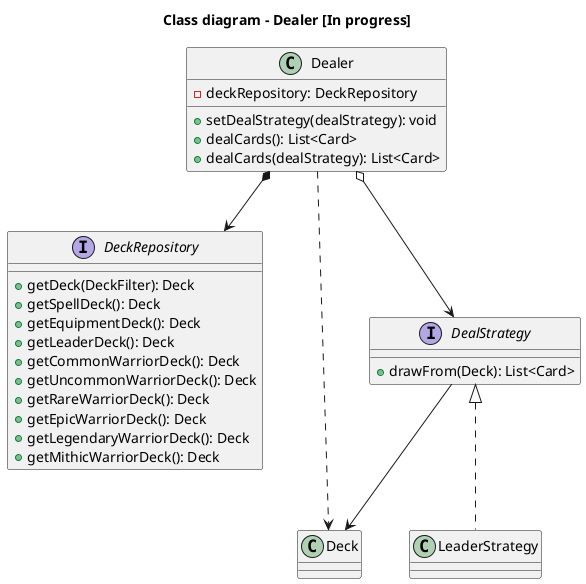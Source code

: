 @startuml
title "Class diagram - Dealer [In progress]"

class Dealer {
 -deckRepository: DeckRepository
 +setDealStrategy(dealStrategy): void
 +dealCards(): List<Card>
 +dealCards(dealStrategy): List<Card>
}

interface DeckRepository {
 +getDeck(DeckFilter): Deck
 +getSpellDeck(): Deck
 +getEquipmentDeck(): Deck
 +getLeaderDeck(): Deck
 +getCommonWarriorDeck(): Deck
 +getUncommonWarriorDeck(): Deck
 +getRareWarriorDeck(): Deck
 +getEpicWarriorDeck(): Deck
 +getLegendaryWarriorDeck(): Deck
 +getMithicWarriorDeck(): Deck
}

interface DealStrategy {
 +drawFrom(Deck): List<Card>
}

Dealer *--> DeckRepository
Dealer o--> DealStrategy
Dealer ..> Deck
DealStrategy --> Deck

DealStrategy <|.. LeaderStrategy

@enduml